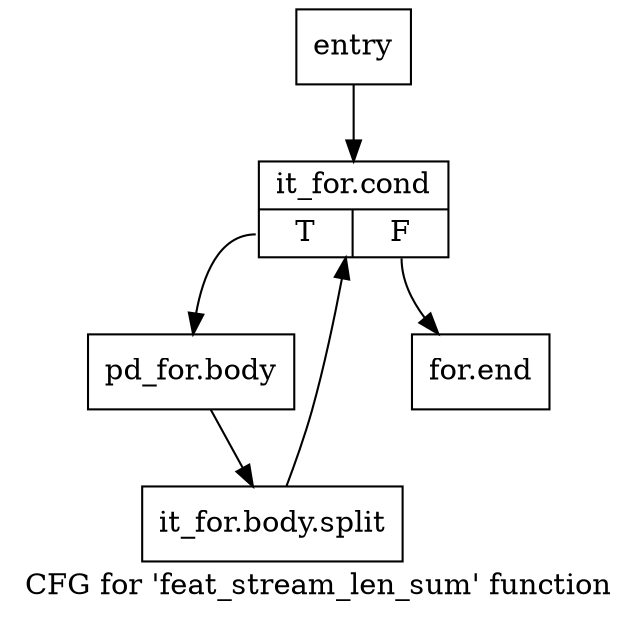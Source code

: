 digraph "CFG for 'feat_stream_len_sum' function" {
	label="CFG for 'feat_stream_len_sum' function";

	Node0xe659d0 [shape=record,label="{entry}"];
	Node0xe659d0 -> Node0xe65a20;
	Node0xe65a20 [shape=record,label="{it_for.cond|{<s0>T|<s1>F}}"];
	Node0xe65a20:s0 -> Node0xe65a70;
	Node0xe65a20:s1 -> Node0xe65ac0;
	Node0xe65a70 [shape=record,label="{pd_for.body}"];
	Node0xe65a70 -> Node0x1277fc0;
	Node0x1277fc0 [shape=record,label="{it_for.body.split}"];
	Node0x1277fc0 -> Node0xe65a20;
	Node0xe65ac0 [shape=record,label="{for.end}"];
}
